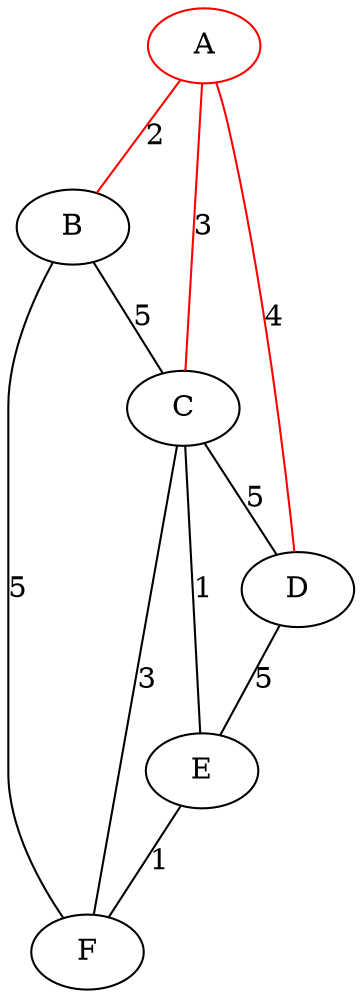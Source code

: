 digraph g{
	edge[arrowhead=none];
	B->F [label=5];
	B->C [label=5];
	C->D [label=5];
	C->F [label=3];
	C->E [label=1];
	D->E [label=5];
	E->F [label=1];
	edge[color=red];
	A->B [label=2];
	A->C [label=3];
	A->D [label=4];
	A [color = red];
}
